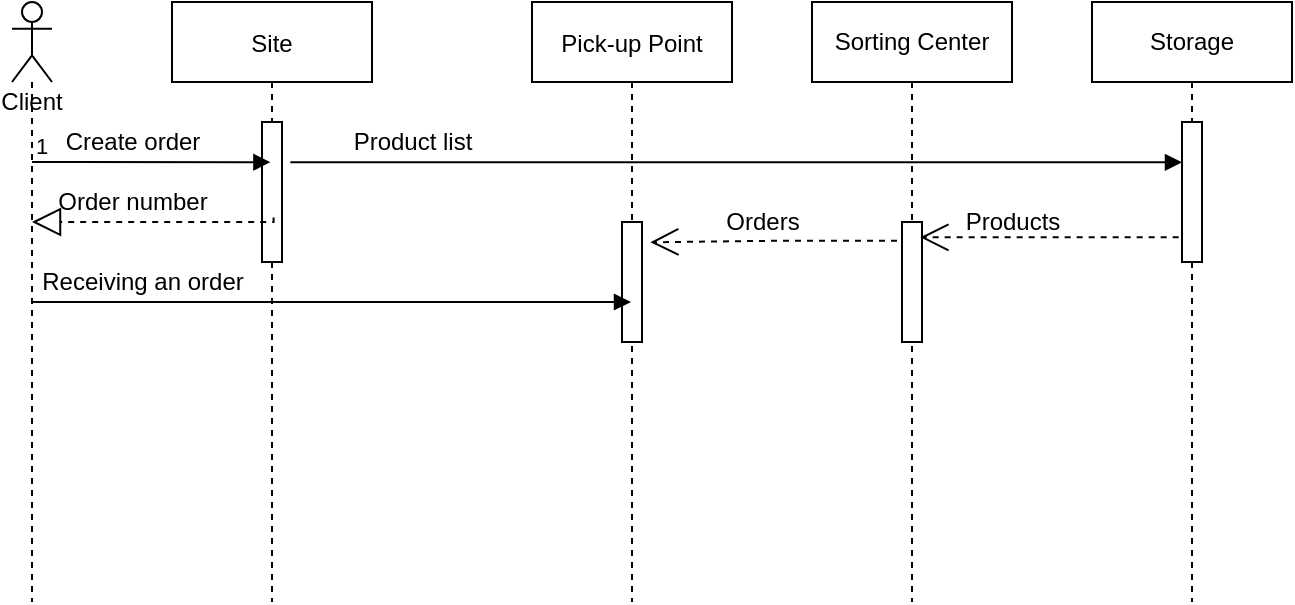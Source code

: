 <mxfile version="15.4.1" type="device"><diagram id="kgpKYQtTHZ0yAKxKKP6v" name="Page-1"><mxGraphModel dx="1185" dy="614" grid="1" gridSize="10" guides="1" tooltips="1" connect="1" arrows="1" fold="1" page="1" pageScale="1" pageWidth="850" pageHeight="1100" math="0" shadow="0"><root><mxCell id="0"/><mxCell id="1" parent="0"/><mxCell id="3nuBFxr9cyL0pnOWT2aG-1" value="Site" style="shape=umlLifeline;perimeter=lifelinePerimeter;container=1;collapsible=0;recursiveResize=0;rounded=0;shadow=0;strokeWidth=1;" parent="1" vertex="1"><mxGeometry x="120" y="80" width="100" height="300" as="geometry"/></mxCell><mxCell id="3OeJG7pb8VsFDctgzjxw-12" value="" style="html=1;points=[];perimeter=orthogonalPerimeter;" vertex="1" parent="3nuBFxr9cyL0pnOWT2aG-1"><mxGeometry x="45" y="60" width="10" height="70" as="geometry"/></mxCell><mxCell id="3OeJG7pb8VsFDctgzjxw-25" value="Receiving an order" style="text;html=1;align=center;verticalAlign=middle;resizable=0;points=[];autosize=1;strokeColor=none;fillColor=none;" vertex="1" parent="3nuBFxr9cyL0pnOWT2aG-1"><mxGeometry x="-75" y="130" width="120" height="20" as="geometry"/></mxCell><mxCell id="3nuBFxr9cyL0pnOWT2aG-5" value="Pick-up Point" style="shape=umlLifeline;perimeter=lifelinePerimeter;container=1;collapsible=0;recursiveResize=0;rounded=0;shadow=0;strokeWidth=1;" parent="1" vertex="1"><mxGeometry x="300" y="80" width="100" height="300" as="geometry"/></mxCell><mxCell id="3OeJG7pb8VsFDctgzjxw-20" value="" style="html=1;points=[];perimeter=orthogonalPerimeter;" vertex="1" parent="3nuBFxr9cyL0pnOWT2aG-5"><mxGeometry x="45" y="110" width="10" height="60" as="geometry"/></mxCell><mxCell id="3OeJG7pb8VsFDctgzjxw-3" value="Sorting Center" style="shape=umlLifeline;perimeter=lifelinePerimeter;whiteSpace=wrap;html=1;container=1;collapsible=0;recursiveResize=0;outlineConnect=0;" vertex="1" parent="1"><mxGeometry x="440" y="80" width="100" height="300" as="geometry"/></mxCell><mxCell id="3OeJG7pb8VsFDctgzjxw-17" value="" style="html=1;points=[];perimeter=orthogonalPerimeter;" vertex="1" parent="3OeJG7pb8VsFDctgzjxw-3"><mxGeometry x="45" y="110" width="10" height="60" as="geometry"/></mxCell><mxCell id="3OeJG7pb8VsFDctgzjxw-4" value="Storage" style="shape=umlLifeline;perimeter=lifelinePerimeter;whiteSpace=wrap;html=1;container=1;collapsible=0;recursiveResize=0;outlineConnect=0;" vertex="1" parent="1"><mxGeometry x="580" y="80" width="100" height="300" as="geometry"/></mxCell><mxCell id="3OeJG7pb8VsFDctgzjxw-13" value="" style="html=1;points=[];perimeter=orthogonalPerimeter;" vertex="1" parent="3OeJG7pb8VsFDctgzjxw-4"><mxGeometry x="45" y="60" width="10" height="70" as="geometry"/></mxCell><mxCell id="3OeJG7pb8VsFDctgzjxw-6" value="Client" style="shape=umlLifeline;participant=umlActor;perimeter=lifelinePerimeter;whiteSpace=wrap;html=1;container=1;collapsible=0;recursiveResize=0;verticalAlign=top;spacingTop=36;outlineConnect=0;" vertex="1" parent="1"><mxGeometry x="40" y="80" width="20" height="300" as="geometry"/></mxCell><mxCell id="3OeJG7pb8VsFDctgzjxw-7" value="" style="endArrow=block;endFill=1;html=1;edgeStyle=orthogonalEdgeStyle;align=left;verticalAlign=top;rounded=0;entryX=0.492;entryY=0.267;entryDx=0;entryDy=0;entryPerimeter=0;" edge="1" parent="1" source="3OeJG7pb8VsFDctgzjxw-6" target="3nuBFxr9cyL0pnOWT2aG-1"><mxGeometry x="-1" relative="1" as="geometry"><mxPoint x="90" y="160" as="sourcePoint"/><mxPoint x="490" y="190" as="targetPoint"/><Array as="points"><mxPoint x="70" y="160"/><mxPoint x="70" y="160"/></Array></mxGeometry></mxCell><mxCell id="3OeJG7pb8VsFDctgzjxw-8" value="1" style="edgeLabel;resizable=0;html=1;align=left;verticalAlign=bottom;" connectable="0" vertex="1" parent="3OeJG7pb8VsFDctgzjxw-7"><mxGeometry x="-1" relative="1" as="geometry"/></mxCell><mxCell id="3OeJG7pb8VsFDctgzjxw-9" value="Create order" style="text;html=1;align=center;verticalAlign=middle;resizable=0;points=[];autosize=1;strokeColor=none;fillColor=none;" vertex="1" parent="1"><mxGeometry x="60" y="140" width="80" height="20" as="geometry"/></mxCell><mxCell id="3OeJG7pb8VsFDctgzjxw-10" value="" style="endArrow=block;dashed=1;endFill=0;endSize=12;html=1;rounded=0;edgeStyle=orthogonalEdgeStyle;exitX=0.508;exitY=0.359;exitDx=0;exitDy=0;exitPerimeter=0;" edge="1" parent="1" source="3nuBFxr9cyL0pnOWT2aG-1" target="3OeJG7pb8VsFDctgzjxw-6"><mxGeometry width="160" relative="1" as="geometry"><mxPoint x="330" y="190" as="sourcePoint"/><mxPoint x="490" y="190" as="targetPoint"/><Array as="points"><mxPoint x="171" y="190"/></Array></mxGeometry></mxCell><mxCell id="3OeJG7pb8VsFDctgzjxw-11" value="Order number" style="text;html=1;align=center;verticalAlign=middle;resizable=0;points=[];autosize=1;strokeColor=none;fillColor=none;" vertex="1" parent="1"><mxGeometry x="55" y="170" width="90" height="20" as="geometry"/></mxCell><mxCell id="3OeJG7pb8VsFDctgzjxw-14" value="" style="endArrow=block;endFill=1;html=1;edgeStyle=orthogonalEdgeStyle;align=left;verticalAlign=top;rounded=0;exitX=1.417;exitY=0.288;exitDx=0;exitDy=0;exitPerimeter=0;entryX=0;entryY=0.288;entryDx=0;entryDy=0;entryPerimeter=0;" edge="1" parent="1" source="3OeJG7pb8VsFDctgzjxw-12" target="3OeJG7pb8VsFDctgzjxw-13"><mxGeometry x="-1" relative="1" as="geometry"><mxPoint x="330" y="190" as="sourcePoint"/><mxPoint x="490" y="190" as="targetPoint"/></mxGeometry></mxCell><mxCell id="3OeJG7pb8VsFDctgzjxw-16" value="Product list" style="text;html=1;align=center;verticalAlign=middle;resizable=0;points=[];autosize=1;strokeColor=none;fillColor=none;" vertex="1" parent="1"><mxGeometry x="205" y="140" width="70" height="20" as="geometry"/></mxCell><mxCell id="3OeJG7pb8VsFDctgzjxw-18" value="" style="endArrow=open;endSize=12;dashed=1;html=1;rounded=0;edgeStyle=orthogonalEdgeStyle;exitX=-0.167;exitY=0.824;exitDx=0;exitDy=0;exitPerimeter=0;entryX=0.917;entryY=0.128;entryDx=0;entryDy=0;entryPerimeter=0;" edge="1" parent="1" source="3OeJG7pb8VsFDctgzjxw-13" target="3OeJG7pb8VsFDctgzjxw-17"><mxGeometry width="160" relative="1" as="geometry"><mxPoint x="330" y="190" as="sourcePoint"/><mxPoint x="550" y="210" as="targetPoint"/></mxGeometry></mxCell><mxCell id="3OeJG7pb8VsFDctgzjxw-19" value="Products" style="text;html=1;align=center;verticalAlign=middle;resizable=0;points=[];autosize=1;strokeColor=none;fillColor=none;" vertex="1" parent="1"><mxGeometry x="510" y="180" width="60" height="20" as="geometry"/></mxCell><mxCell id="3OeJG7pb8VsFDctgzjxw-21" value="" style="endArrow=open;endSize=12;dashed=1;html=1;rounded=0;edgeStyle=orthogonalEdgeStyle;entryX=1.417;entryY=0.169;entryDx=0;entryDy=0;entryPerimeter=0;exitX=-0.25;exitY=0.156;exitDx=0;exitDy=0;exitPerimeter=0;" edge="1" parent="1" source="3OeJG7pb8VsFDctgzjxw-17" target="3OeJG7pb8VsFDctgzjxw-20"><mxGeometry width="160" relative="1" as="geometry"><mxPoint x="330" y="190" as="sourcePoint"/><mxPoint x="490" y="190" as="targetPoint"/></mxGeometry></mxCell><mxCell id="3OeJG7pb8VsFDctgzjxw-22" value="Orders" style="text;html=1;align=center;verticalAlign=middle;resizable=0;points=[];autosize=1;strokeColor=none;fillColor=none;" vertex="1" parent="1"><mxGeometry x="390" y="180" width="50" height="20" as="geometry"/></mxCell><mxCell id="3OeJG7pb8VsFDctgzjxw-23" value="" style="endArrow=block;endFill=1;html=1;edgeStyle=orthogonalEdgeStyle;align=left;verticalAlign=top;rounded=0;" edge="1" parent="1" source="3OeJG7pb8VsFDctgzjxw-6" target="3nuBFxr9cyL0pnOWT2aG-5"><mxGeometry x="-1" relative="1" as="geometry"><mxPoint x="330" y="190" as="sourcePoint"/><mxPoint x="490" y="190" as="targetPoint"/></mxGeometry></mxCell></root></mxGraphModel></diagram></mxfile>